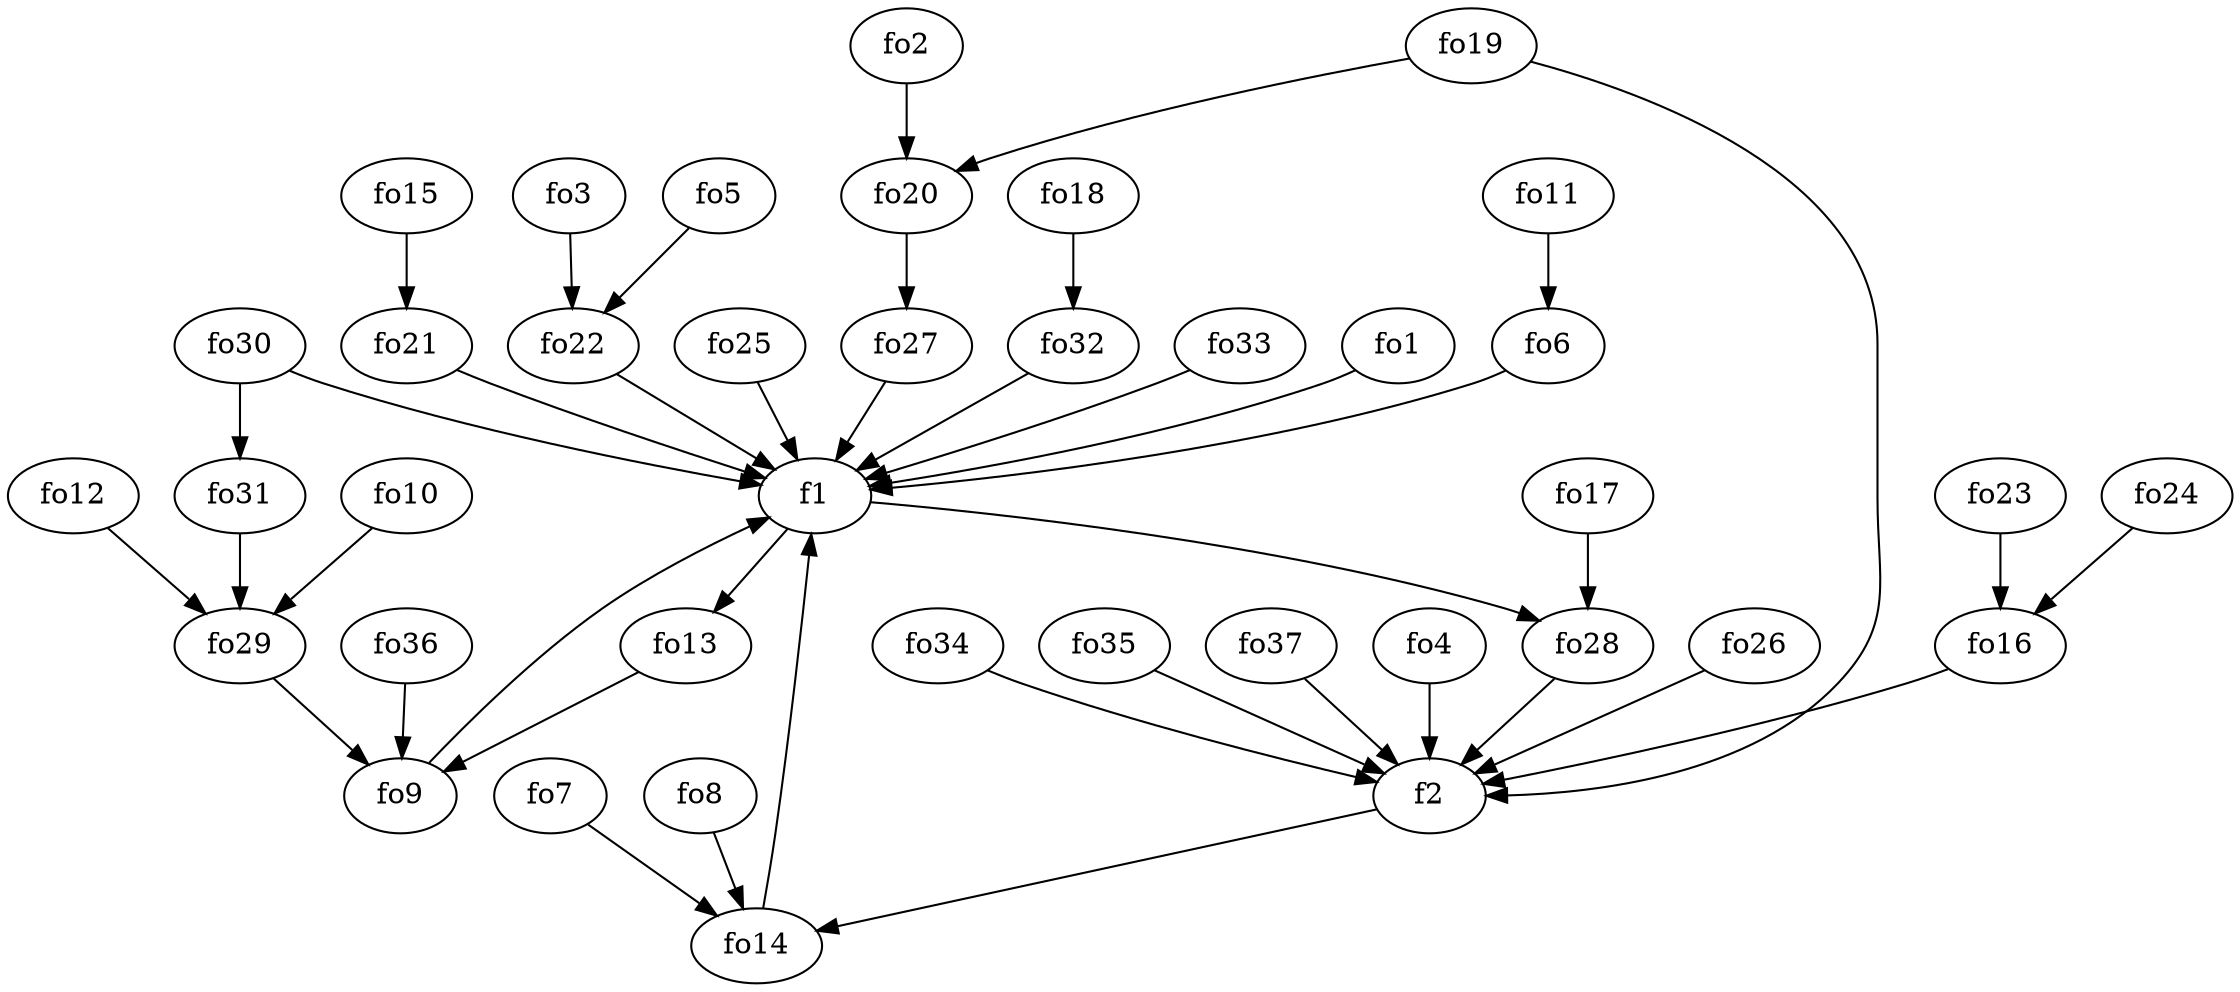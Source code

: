 strict digraph  {
f1;
f2;
fo1;
fo2;
fo3;
fo4;
fo5;
fo6;
fo7;
fo8;
fo9;
fo10;
fo11;
fo12;
fo13;
fo14;
fo15;
fo16;
fo17;
fo18;
fo19;
fo20;
fo21;
fo22;
fo23;
fo24;
fo25;
fo26;
fo27;
fo28;
fo29;
fo30;
fo31;
fo32;
fo33;
fo34;
fo35;
fo36;
fo37;
f1 -> fo28  [weight=2];
f1 -> fo13  [weight=2];
f2 -> fo14  [weight=2];
fo1 -> f1  [weight=2];
fo2 -> fo20  [weight=2];
fo3 -> fo22  [weight=2];
fo4 -> f2  [weight=2];
fo5 -> fo22  [weight=2];
fo6 -> f1  [weight=2];
fo7 -> fo14  [weight=2];
fo8 -> fo14  [weight=2];
fo9 -> f1  [weight=2];
fo10 -> fo29  [weight=2];
fo11 -> fo6  [weight=2];
fo12 -> fo29  [weight=2];
fo13 -> fo9  [weight=2];
fo14 -> f1  [weight=2];
fo15 -> fo21  [weight=2];
fo16 -> f2  [weight=2];
fo17 -> fo28  [weight=2];
fo18 -> fo32  [weight=2];
fo19 -> fo20  [weight=2];
fo19 -> f2  [weight=2];
fo20 -> fo27  [weight=2];
fo21 -> f1  [weight=2];
fo22 -> f1  [weight=2];
fo23 -> fo16  [weight=2];
fo24 -> fo16  [weight=2];
fo25 -> f1  [weight=2];
fo26 -> f2  [weight=2];
fo27 -> f1  [weight=2];
fo28 -> f2  [weight=2];
fo29 -> fo9  [weight=2];
fo30 -> fo31  [weight=2];
fo30 -> f1  [weight=2];
fo31 -> fo29  [weight=2];
fo32 -> f1  [weight=2];
fo33 -> f1  [weight=2];
fo34 -> f2  [weight=2];
fo35 -> f2  [weight=2];
fo36 -> fo9  [weight=2];
fo37 -> f2  [weight=2];
}
